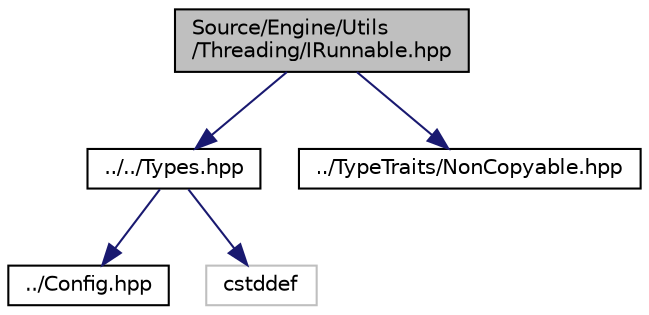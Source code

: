 digraph "Source/Engine/Utils/Threading/IRunnable.hpp"
{
  edge [fontname="Helvetica",fontsize="10",labelfontname="Helvetica",labelfontsize="10"];
  node [fontname="Helvetica",fontsize="10",shape=record];
  Node0 [label="Source/Engine/Utils\l/Threading/IRunnable.hpp",height=0.2,width=0.4,color="black", fillcolor="grey75", style="filled", fontcolor="black"];
  Node0 -> Node1 [color="midnightblue",fontsize="10",style="solid",fontname="Helvetica"];
  Node1 [label="../../Types.hpp",height=0.2,width=0.4,color="black", fillcolor="white", style="filled",URL="$Types_8hpp.html"];
  Node1 -> Node2 [color="midnightblue",fontsize="10",style="solid",fontname="Helvetica"];
  Node2 [label="../Config.hpp",height=0.2,width=0.4,color="black", fillcolor="white", style="filled",URL="$Config_8hpp.html"];
  Node1 -> Node3 [color="midnightblue",fontsize="10",style="solid",fontname="Helvetica"];
  Node3 [label="cstddef",height=0.2,width=0.4,color="grey75", fillcolor="white", style="filled"];
  Node0 -> Node4 [color="midnightblue",fontsize="10",style="solid",fontname="Helvetica"];
  Node4 [label="../TypeTraits/NonCopyable.hpp",height=0.2,width=0.4,color="black", fillcolor="white", style="filled",URL="$NonCopyable_8hpp.html"];
}
